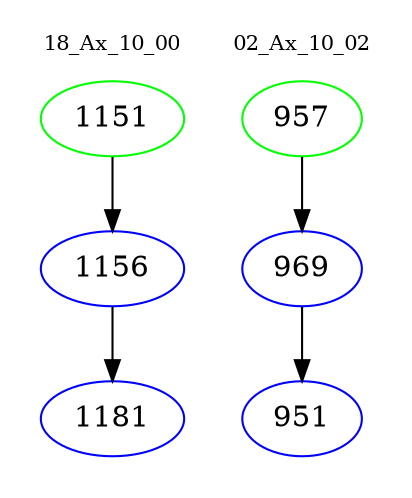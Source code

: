 digraph{
subgraph cluster_0 {
color = white
label = "18_Ax_10_00";
fontsize=10;
T0_1151 [label="1151", color="green"]
T0_1151 -> T0_1156 [color="black"]
T0_1156 [label="1156", color="blue"]
T0_1156 -> T0_1181 [color="black"]
T0_1181 [label="1181", color="blue"]
}
subgraph cluster_1 {
color = white
label = "02_Ax_10_02";
fontsize=10;
T1_957 [label="957", color="green"]
T1_957 -> T1_969 [color="black"]
T1_969 [label="969", color="blue"]
T1_969 -> T1_951 [color="black"]
T1_951 [label="951", color="blue"]
}
}

